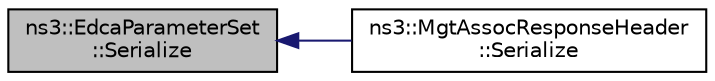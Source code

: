 digraph "ns3::EdcaParameterSet::Serialize"
{
  edge [fontname="Helvetica",fontsize="10",labelfontname="Helvetica",labelfontsize="10"];
  node [fontname="Helvetica",fontsize="10",shape=record];
  rankdir="LR";
  Node1 [label="ns3::EdcaParameterSet\l::Serialize",height=0.2,width=0.4,color="black", fillcolor="grey75", style="filled", fontcolor="black"];
  Node1 -> Node2 [dir="back",color="midnightblue",fontsize="10",style="solid"];
  Node2 [label="ns3::MgtAssocResponseHeader\l::Serialize",height=0.2,width=0.4,color="black", fillcolor="white", style="filled",URL="$d2/d1d/classns3_1_1MgtAssocResponseHeader.html#a2b3e70a1b228b9f3ca8b8a43068f13a2"];
}
